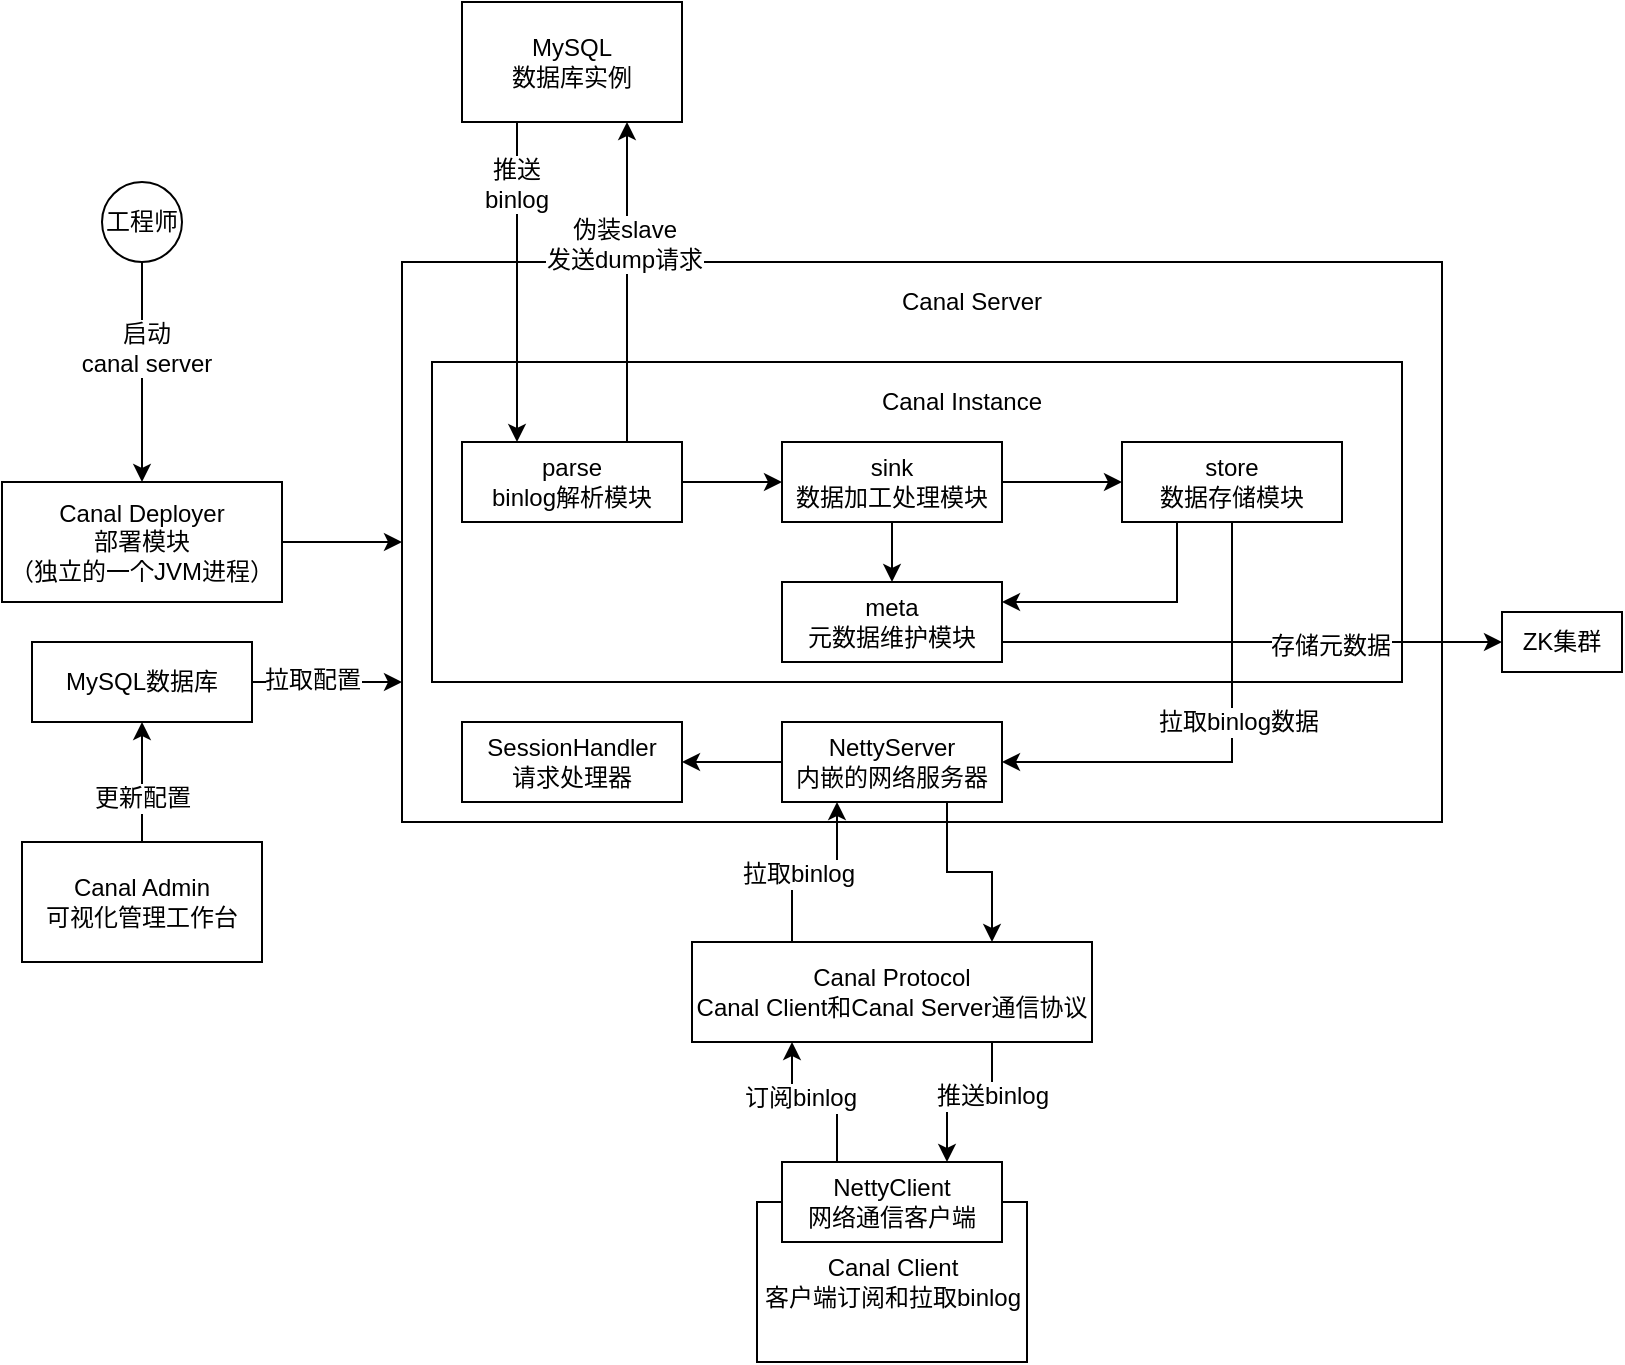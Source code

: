 <mxfile version="12.7.9" type="github">
  <diagram id="Jsk6Z5G_U24yOyW6AACA" name="第 1 页">
    <mxGraphModel dx="1673" dy="839" grid="1" gridSize="10" guides="1" tooltips="1" connect="1" arrows="1" fold="1" page="1" pageScale="1" pageWidth="827" pageHeight="1169" math="0" shadow="0">
      <root>
        <mxCell id="0" />
        <mxCell id="1" parent="0" />
        <mxCell id="bsfw96575_9BSj_uctaM-1" value="" style="rounded=0;whiteSpace=wrap;html=1;" vertex="1" parent="1">
          <mxGeometry x="200" y="220" width="520" height="280" as="geometry" />
        </mxCell>
        <mxCell id="bsfw96575_9BSj_uctaM-2" value="Canal Server" style="text;html=1;strokeColor=none;fillColor=none;align=center;verticalAlign=middle;whiteSpace=wrap;rounded=0;" vertex="1" parent="1">
          <mxGeometry x="410" y="230" width="150" height="20" as="geometry" />
        </mxCell>
        <mxCell id="bsfw96575_9BSj_uctaM-3" value="" style="rounded=0;whiteSpace=wrap;html=1;" vertex="1" parent="1">
          <mxGeometry x="215" y="270" width="485" height="160" as="geometry" />
        </mxCell>
        <mxCell id="bsfw96575_9BSj_uctaM-4" value="Canal Instance" style="text;html=1;strokeColor=none;fillColor=none;align=center;verticalAlign=middle;whiteSpace=wrap;rounded=0;" vertex="1" parent="1">
          <mxGeometry x="410" y="280" width="140" height="20" as="geometry" />
        </mxCell>
        <mxCell id="bsfw96575_9BSj_uctaM-8" style="edgeStyle=orthogonalEdgeStyle;rounded=0;orthogonalLoop=1;jettySize=auto;html=1;entryX=0;entryY=0.5;entryDx=0;entryDy=0;" edge="1" parent="1" source="bsfw96575_9BSj_uctaM-5" target="bsfw96575_9BSj_uctaM-6">
          <mxGeometry relative="1" as="geometry" />
        </mxCell>
        <mxCell id="bsfw96575_9BSj_uctaM-16" style="edgeStyle=orthogonalEdgeStyle;rounded=0;orthogonalLoop=1;jettySize=auto;html=1;exitX=0.75;exitY=0;exitDx=0;exitDy=0;entryX=0.75;entryY=1;entryDx=0;entryDy=0;" edge="1" parent="1" source="bsfw96575_9BSj_uctaM-5" target="bsfw96575_9BSj_uctaM-14">
          <mxGeometry relative="1" as="geometry" />
        </mxCell>
        <mxCell id="bsfw96575_9BSj_uctaM-18" value="伪装slave&lt;br&gt;发送dump请求" style="text;html=1;align=center;verticalAlign=middle;resizable=0;points=[];labelBackgroundColor=#ffffff;" vertex="1" connectable="0" parent="bsfw96575_9BSj_uctaM-16">
          <mxGeometry x="0.603" y="2" relative="1" as="geometry">
            <mxPoint y="28.28" as="offset" />
          </mxGeometry>
        </mxCell>
        <mxCell id="bsfw96575_9BSj_uctaM-5" value="parse&lt;br&gt;binlog解析模块" style="rounded=0;whiteSpace=wrap;html=1;" vertex="1" parent="1">
          <mxGeometry x="230" y="310" width="110" height="40" as="geometry" />
        </mxCell>
        <mxCell id="bsfw96575_9BSj_uctaM-9" style="edgeStyle=orthogonalEdgeStyle;rounded=0;orthogonalLoop=1;jettySize=auto;html=1;entryX=0;entryY=0.5;entryDx=0;entryDy=0;" edge="1" parent="1" source="bsfw96575_9BSj_uctaM-6" target="bsfw96575_9BSj_uctaM-7">
          <mxGeometry relative="1" as="geometry" />
        </mxCell>
        <mxCell id="bsfw96575_9BSj_uctaM-11" style="edgeStyle=orthogonalEdgeStyle;rounded=0;orthogonalLoop=1;jettySize=auto;html=1;entryX=0.5;entryY=0;entryDx=0;entryDy=0;" edge="1" parent="1" source="bsfw96575_9BSj_uctaM-6" target="bsfw96575_9BSj_uctaM-10">
          <mxGeometry relative="1" as="geometry" />
        </mxCell>
        <mxCell id="bsfw96575_9BSj_uctaM-6" value="sink&lt;br&gt;数据加工处理模块" style="rounded=0;whiteSpace=wrap;html=1;" vertex="1" parent="1">
          <mxGeometry x="390" y="310" width="110" height="40" as="geometry" />
        </mxCell>
        <mxCell id="bsfw96575_9BSj_uctaM-36" style="edgeStyle=orthogonalEdgeStyle;rounded=0;orthogonalLoop=1;jettySize=auto;html=1;exitX=0.5;exitY=1;exitDx=0;exitDy=0;entryX=1;entryY=0.5;entryDx=0;entryDy=0;" edge="1" parent="1" source="bsfw96575_9BSj_uctaM-7" target="bsfw96575_9BSj_uctaM-12">
          <mxGeometry relative="1" as="geometry" />
        </mxCell>
        <mxCell id="bsfw96575_9BSj_uctaM-37" value="拉取binlog数据" style="text;html=1;align=center;verticalAlign=middle;resizable=0;points=[];labelBackgroundColor=#ffffff;" vertex="1" connectable="0" parent="bsfw96575_9BSj_uctaM-36">
          <mxGeometry x="-0.155" y="3" relative="1" as="geometry">
            <mxPoint as="offset" />
          </mxGeometry>
        </mxCell>
        <mxCell id="bsfw96575_9BSj_uctaM-39" style="edgeStyle=orthogonalEdgeStyle;rounded=0;orthogonalLoop=1;jettySize=auto;html=1;exitX=0.25;exitY=1;exitDx=0;exitDy=0;entryX=1;entryY=0.25;entryDx=0;entryDy=0;" edge="1" parent="1" source="bsfw96575_9BSj_uctaM-7" target="bsfw96575_9BSj_uctaM-10">
          <mxGeometry relative="1" as="geometry" />
        </mxCell>
        <mxCell id="bsfw96575_9BSj_uctaM-7" value="store&lt;br&gt;数据存储模块" style="rounded=0;whiteSpace=wrap;html=1;" vertex="1" parent="1">
          <mxGeometry x="560" y="310" width="110" height="40" as="geometry" />
        </mxCell>
        <mxCell id="bsfw96575_9BSj_uctaM-43" style="edgeStyle=orthogonalEdgeStyle;rounded=0;orthogonalLoop=1;jettySize=auto;html=1;exitX=1;exitY=0.75;exitDx=0;exitDy=0;" edge="1" parent="1" source="bsfw96575_9BSj_uctaM-10" target="bsfw96575_9BSj_uctaM-38">
          <mxGeometry relative="1" as="geometry" />
        </mxCell>
        <mxCell id="bsfw96575_9BSj_uctaM-44" value="存储元数据" style="text;html=1;align=center;verticalAlign=middle;resizable=0;points=[];labelBackgroundColor=#ffffff;" vertex="1" connectable="0" parent="bsfw96575_9BSj_uctaM-43">
          <mxGeometry x="0.313" y="-2" relative="1" as="geometry">
            <mxPoint as="offset" />
          </mxGeometry>
        </mxCell>
        <mxCell id="bsfw96575_9BSj_uctaM-10" value="meta&lt;br&gt;元数据维护模块" style="rounded=0;whiteSpace=wrap;html=1;" vertex="1" parent="1">
          <mxGeometry x="390" y="380" width="110" height="40" as="geometry" />
        </mxCell>
        <mxCell id="bsfw96575_9BSj_uctaM-34" style="edgeStyle=orthogonalEdgeStyle;rounded=0;orthogonalLoop=1;jettySize=auto;html=1;entryX=1;entryY=0.5;entryDx=0;entryDy=0;" edge="1" parent="1" source="bsfw96575_9BSj_uctaM-12" target="bsfw96575_9BSj_uctaM-33">
          <mxGeometry relative="1" as="geometry" />
        </mxCell>
        <mxCell id="bsfw96575_9BSj_uctaM-49" style="edgeStyle=orthogonalEdgeStyle;rounded=0;orthogonalLoop=1;jettySize=auto;html=1;exitX=0.75;exitY=1;exitDx=0;exitDy=0;entryX=0.75;entryY=0;entryDx=0;entryDy=0;" edge="1" parent="1" source="bsfw96575_9BSj_uctaM-12" target="bsfw96575_9BSj_uctaM-45">
          <mxGeometry relative="1" as="geometry" />
        </mxCell>
        <mxCell id="bsfw96575_9BSj_uctaM-12" value="NettyServer&lt;br&gt;内嵌的网络服务器" style="rounded=0;whiteSpace=wrap;html=1;" vertex="1" parent="1">
          <mxGeometry x="390" y="450" width="110" height="40" as="geometry" />
        </mxCell>
        <mxCell id="bsfw96575_9BSj_uctaM-15" style="edgeStyle=orthogonalEdgeStyle;rounded=0;orthogonalLoop=1;jettySize=auto;html=1;exitX=0.25;exitY=1;exitDx=0;exitDy=0;entryX=0.25;entryY=0;entryDx=0;entryDy=0;" edge="1" parent="1" source="bsfw96575_9BSj_uctaM-14" target="bsfw96575_9BSj_uctaM-5">
          <mxGeometry relative="1" as="geometry" />
        </mxCell>
        <mxCell id="bsfw96575_9BSj_uctaM-17" value="推送&lt;br&gt;binlog" style="text;html=1;align=center;verticalAlign=middle;resizable=0;points=[];labelBackgroundColor=#ffffff;" vertex="1" connectable="0" parent="bsfw96575_9BSj_uctaM-15">
          <mxGeometry x="-0.611" y="-1" relative="1" as="geometry">
            <mxPoint as="offset" />
          </mxGeometry>
        </mxCell>
        <mxCell id="bsfw96575_9BSj_uctaM-14" value="MySQL&lt;br&gt;数据库实例" style="rounded=0;whiteSpace=wrap;html=1;" vertex="1" parent="1">
          <mxGeometry x="230" y="90" width="110" height="60" as="geometry" />
        </mxCell>
        <mxCell id="bsfw96575_9BSj_uctaM-23" style="edgeStyle=orthogonalEdgeStyle;rounded=0;orthogonalLoop=1;jettySize=auto;html=1;entryX=0;entryY=0.5;entryDx=0;entryDy=0;" edge="1" parent="1" source="bsfw96575_9BSj_uctaM-20" target="bsfw96575_9BSj_uctaM-1">
          <mxGeometry relative="1" as="geometry" />
        </mxCell>
        <mxCell id="bsfw96575_9BSj_uctaM-20" value="Canal Deployer&lt;br&gt;部署模块&lt;br&gt;（独立的一个JVM进程）" style="rounded=0;whiteSpace=wrap;html=1;" vertex="1" parent="1">
          <mxGeometry y="330" width="140" height="60" as="geometry" />
        </mxCell>
        <mxCell id="bsfw96575_9BSj_uctaM-25" style="edgeStyle=orthogonalEdgeStyle;rounded=0;orthogonalLoop=1;jettySize=auto;html=1;" edge="1" parent="1" source="bsfw96575_9BSj_uctaM-24" target="bsfw96575_9BSj_uctaM-20">
          <mxGeometry relative="1" as="geometry" />
        </mxCell>
        <mxCell id="bsfw96575_9BSj_uctaM-26" value="启动&lt;br&gt;canal server" style="text;html=1;align=center;verticalAlign=middle;resizable=0;points=[];labelBackgroundColor=#ffffff;" vertex="1" connectable="0" parent="bsfw96575_9BSj_uctaM-25">
          <mxGeometry x="-0.215" y="2" relative="1" as="geometry">
            <mxPoint as="offset" />
          </mxGeometry>
        </mxCell>
        <mxCell id="bsfw96575_9BSj_uctaM-24" value="工程师" style="ellipse;whiteSpace=wrap;html=1;aspect=fixed;" vertex="1" parent="1">
          <mxGeometry x="50" y="180" width="40" height="40" as="geometry" />
        </mxCell>
        <mxCell id="bsfw96575_9BSj_uctaM-28" style="edgeStyle=orthogonalEdgeStyle;rounded=0;orthogonalLoop=1;jettySize=auto;html=1;entryX=0;entryY=0.75;entryDx=0;entryDy=0;" edge="1" parent="1" source="bsfw96575_9BSj_uctaM-27" target="bsfw96575_9BSj_uctaM-1">
          <mxGeometry relative="1" as="geometry" />
        </mxCell>
        <mxCell id="bsfw96575_9BSj_uctaM-32" value="拉取配置" style="text;html=1;align=center;verticalAlign=middle;resizable=0;points=[];labelBackgroundColor=#ffffff;" vertex="1" connectable="0" parent="bsfw96575_9BSj_uctaM-28">
          <mxGeometry x="-0.203" y="1" relative="1" as="geometry">
            <mxPoint as="offset" />
          </mxGeometry>
        </mxCell>
        <mxCell id="bsfw96575_9BSj_uctaM-27" value="MySQL数据库" style="rounded=0;whiteSpace=wrap;html=1;" vertex="1" parent="1">
          <mxGeometry x="15" y="410" width="110" height="40" as="geometry" />
        </mxCell>
        <mxCell id="bsfw96575_9BSj_uctaM-30" style="edgeStyle=orthogonalEdgeStyle;rounded=0;orthogonalLoop=1;jettySize=auto;html=1;entryX=0.5;entryY=1;entryDx=0;entryDy=0;" edge="1" parent="1" source="bsfw96575_9BSj_uctaM-29" target="bsfw96575_9BSj_uctaM-27">
          <mxGeometry relative="1" as="geometry" />
        </mxCell>
        <mxCell id="bsfw96575_9BSj_uctaM-31" value="更新配置" style="text;html=1;align=center;verticalAlign=middle;resizable=0;points=[];labelBackgroundColor=#ffffff;" vertex="1" connectable="0" parent="bsfw96575_9BSj_uctaM-30">
          <mxGeometry x="-0.503" relative="1" as="geometry">
            <mxPoint y="-7.43" as="offset" />
          </mxGeometry>
        </mxCell>
        <mxCell id="bsfw96575_9BSj_uctaM-29" value="Canal Admin&lt;br&gt;可视化管理工作台" style="rounded=0;whiteSpace=wrap;html=1;" vertex="1" parent="1">
          <mxGeometry x="10" y="510" width="120" height="60" as="geometry" />
        </mxCell>
        <mxCell id="bsfw96575_9BSj_uctaM-33" value="SessionHandler&lt;br&gt;请求处理器" style="rounded=0;whiteSpace=wrap;html=1;" vertex="1" parent="1">
          <mxGeometry x="230" y="450" width="110" height="40" as="geometry" />
        </mxCell>
        <mxCell id="bsfw96575_9BSj_uctaM-38" value="ZK集群" style="rounded=0;whiteSpace=wrap;html=1;" vertex="1" parent="1">
          <mxGeometry x="750" y="395" width="60" height="30" as="geometry" />
        </mxCell>
        <mxCell id="bsfw96575_9BSj_uctaM-48" style="edgeStyle=orthogonalEdgeStyle;rounded=0;orthogonalLoop=1;jettySize=auto;html=1;exitX=0.25;exitY=0;exitDx=0;exitDy=0;entryX=0.25;entryY=1;entryDx=0;entryDy=0;" edge="1" parent="1" source="bsfw96575_9BSj_uctaM-45" target="bsfw96575_9BSj_uctaM-12">
          <mxGeometry relative="1" as="geometry" />
        </mxCell>
        <mxCell id="bsfw96575_9BSj_uctaM-50" value="拉取binlog" style="text;html=1;align=center;verticalAlign=middle;resizable=0;points=[];labelBackgroundColor=#ffffff;" vertex="1" connectable="0" parent="bsfw96575_9BSj_uctaM-48">
          <mxGeometry x="-0.252" y="-3" relative="1" as="geometry">
            <mxPoint as="offset" />
          </mxGeometry>
        </mxCell>
        <mxCell id="bsfw96575_9BSj_uctaM-54" style="edgeStyle=orthogonalEdgeStyle;rounded=0;orthogonalLoop=1;jettySize=auto;html=1;exitX=0.75;exitY=1;exitDx=0;exitDy=0;entryX=0.75;entryY=0;entryDx=0;entryDy=0;" edge="1" parent="1" source="bsfw96575_9BSj_uctaM-45" target="bsfw96575_9BSj_uctaM-52">
          <mxGeometry relative="1" as="geometry" />
        </mxCell>
        <mxCell id="bsfw96575_9BSj_uctaM-56" value="推送binlog" style="text;html=1;align=center;verticalAlign=middle;resizable=0;points=[];labelBackgroundColor=#ffffff;" vertex="1" connectable="0" parent="bsfw96575_9BSj_uctaM-54">
          <mxGeometry x="-0.276" y="-3" relative="1" as="geometry">
            <mxPoint as="offset" />
          </mxGeometry>
        </mxCell>
        <mxCell id="bsfw96575_9BSj_uctaM-45" value="Canal Protocol&lt;br&gt;Canal Client和Canal Server通信协议" style="rounded=0;whiteSpace=wrap;html=1;" vertex="1" parent="1">
          <mxGeometry x="345" y="560" width="200" height="50" as="geometry" />
        </mxCell>
        <mxCell id="bsfw96575_9BSj_uctaM-51" value="Canal Client&lt;br&gt;客户端订阅和拉取binlog" style="rounded=0;whiteSpace=wrap;html=1;" vertex="1" parent="1">
          <mxGeometry x="377.5" y="690" width="135" height="80" as="geometry" />
        </mxCell>
        <mxCell id="bsfw96575_9BSj_uctaM-53" style="edgeStyle=orthogonalEdgeStyle;rounded=0;orthogonalLoop=1;jettySize=auto;html=1;exitX=0.25;exitY=0;exitDx=0;exitDy=0;entryX=0.25;entryY=1;entryDx=0;entryDy=0;" edge="1" parent="1" source="bsfw96575_9BSj_uctaM-52" target="bsfw96575_9BSj_uctaM-45">
          <mxGeometry relative="1" as="geometry" />
        </mxCell>
        <mxCell id="bsfw96575_9BSj_uctaM-55" value="订阅binlog" style="text;html=1;align=center;verticalAlign=middle;resizable=0;points=[];labelBackgroundColor=#ffffff;" vertex="1" connectable="0" parent="bsfw96575_9BSj_uctaM-53">
          <mxGeometry x="0.332" y="-4" relative="1" as="geometry">
            <mxPoint as="offset" />
          </mxGeometry>
        </mxCell>
        <mxCell id="bsfw96575_9BSj_uctaM-52" value="NettyClient&lt;br&gt;网络通信客户端" style="rounded=0;whiteSpace=wrap;html=1;" vertex="1" parent="1">
          <mxGeometry x="390" y="670" width="110" height="40" as="geometry" />
        </mxCell>
      </root>
    </mxGraphModel>
  </diagram>
</mxfile>
